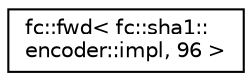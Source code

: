 digraph "Graphical Class Hierarchy"
{
  edge [fontname="Helvetica",fontsize="10",labelfontname="Helvetica",labelfontsize="10"];
  node [fontname="Helvetica",fontsize="10",shape=record];
  rankdir="LR";
  Node0 [label="fc::fwd\< fc::sha1::\lencoder::impl, 96 \>",height=0.2,width=0.4,color="black", fillcolor="white", style="filled",URL="$classfc_1_1fwd.html"];
}
